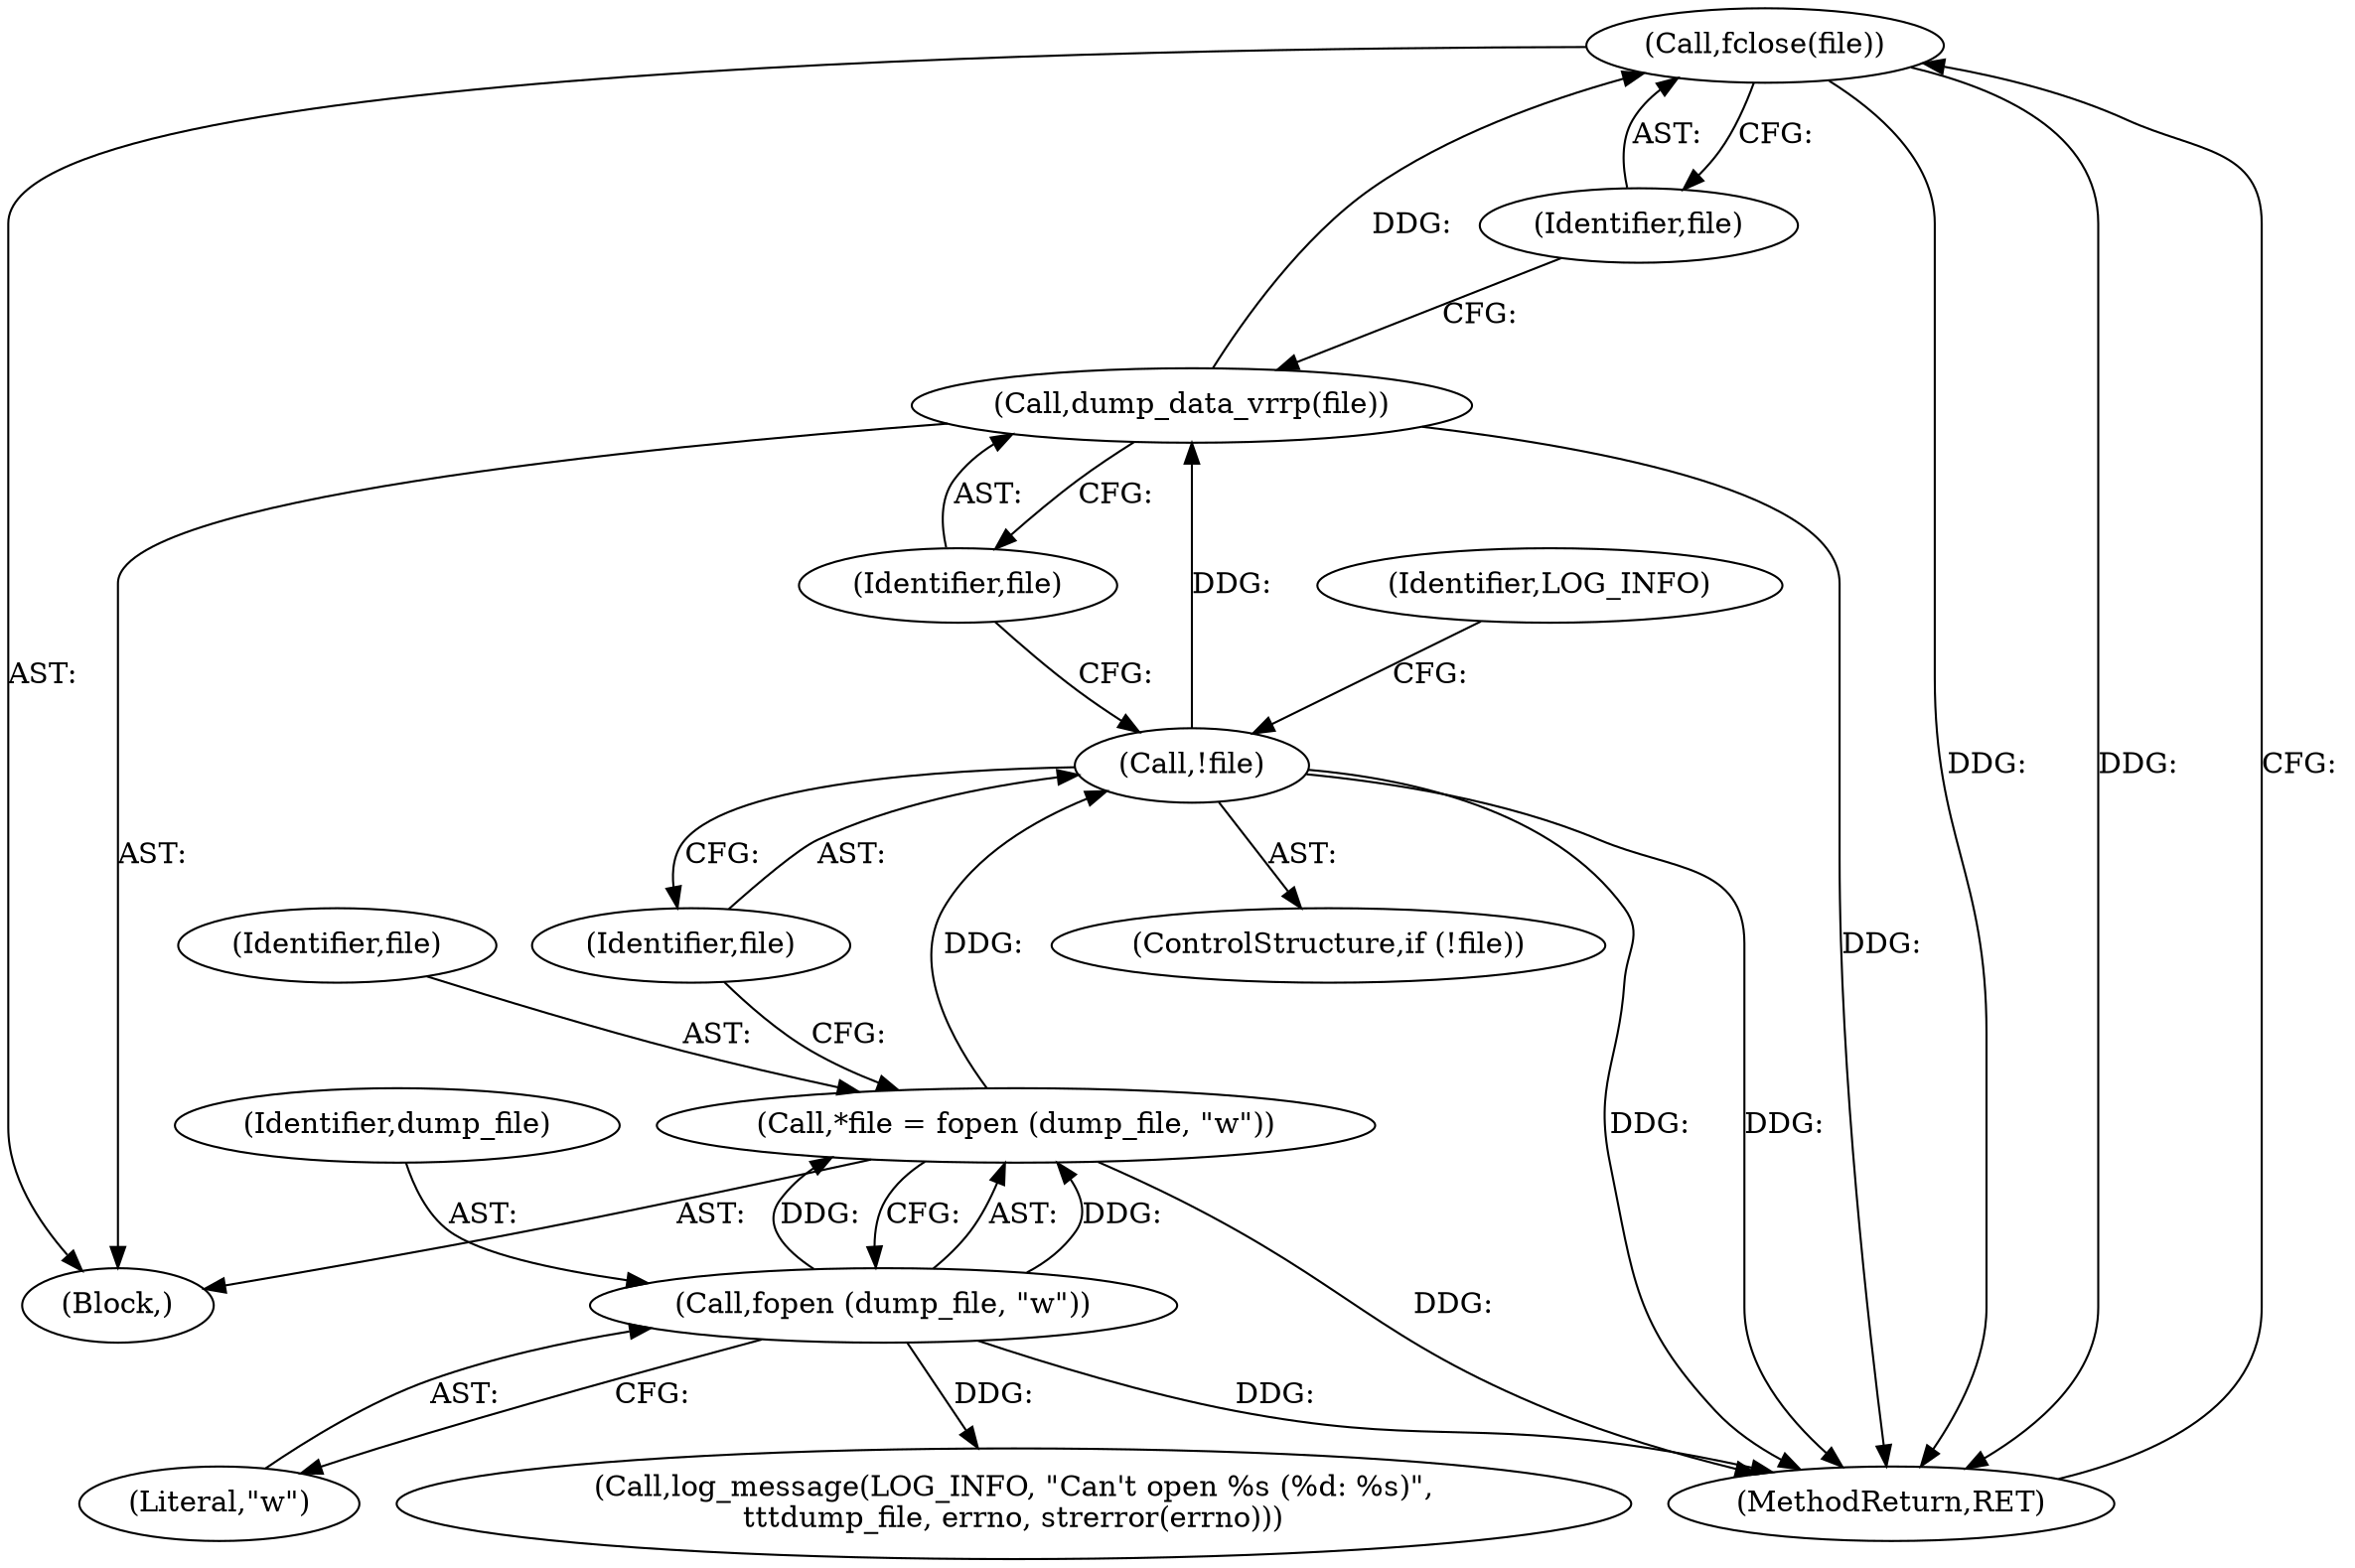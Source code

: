 digraph "1_keepalived_04f2d32871bb3b11d7dc024039952f2fe2750306_5@API" {
"1000123" [label="(Call,fclose(file))"];
"1000121" [label="(Call,dump_data_vrrp(file))"];
"1000110" [label="(Call,!file)"];
"1000104" [label="(Call,*file = fopen (dump_file, \"w\"))"];
"1000106" [label="(Call,fopen (dump_file, \"w\"))"];
"1000102" [label="(Block,)"];
"1000113" [label="(Call,log_message(LOG_INFO, \"Can't open %s (%d: %s)\",\n\t\t\tdump_file, errno, strerror(errno)))"];
"1000109" [label="(ControlStructure,if (!file))"];
"1000125" [label="(MethodReturn,RET)"];
"1000124" [label="(Identifier,file)"];
"1000122" [label="(Identifier,file)"];
"1000107" [label="(Identifier,dump_file)"];
"1000114" [label="(Identifier,LOG_INFO)"];
"1000121" [label="(Call,dump_data_vrrp(file))"];
"1000106" [label="(Call,fopen (dump_file, \"w\"))"];
"1000111" [label="(Identifier,file)"];
"1000110" [label="(Call,!file)"];
"1000105" [label="(Identifier,file)"];
"1000104" [label="(Call,*file = fopen (dump_file, \"w\"))"];
"1000108" [label="(Literal,\"w\")"];
"1000123" [label="(Call,fclose(file))"];
"1000123" -> "1000102"  [label="AST: "];
"1000123" -> "1000124"  [label="CFG: "];
"1000124" -> "1000123"  [label="AST: "];
"1000125" -> "1000123"  [label="CFG: "];
"1000123" -> "1000125"  [label="DDG: "];
"1000123" -> "1000125"  [label="DDG: "];
"1000121" -> "1000123"  [label="DDG: "];
"1000121" -> "1000102"  [label="AST: "];
"1000121" -> "1000122"  [label="CFG: "];
"1000122" -> "1000121"  [label="AST: "];
"1000124" -> "1000121"  [label="CFG: "];
"1000121" -> "1000125"  [label="DDG: "];
"1000110" -> "1000121"  [label="DDG: "];
"1000110" -> "1000109"  [label="AST: "];
"1000110" -> "1000111"  [label="CFG: "];
"1000111" -> "1000110"  [label="AST: "];
"1000114" -> "1000110"  [label="CFG: "];
"1000122" -> "1000110"  [label="CFG: "];
"1000110" -> "1000125"  [label="DDG: "];
"1000110" -> "1000125"  [label="DDG: "];
"1000104" -> "1000110"  [label="DDG: "];
"1000104" -> "1000102"  [label="AST: "];
"1000104" -> "1000106"  [label="CFG: "];
"1000105" -> "1000104"  [label="AST: "];
"1000106" -> "1000104"  [label="AST: "];
"1000111" -> "1000104"  [label="CFG: "];
"1000104" -> "1000125"  [label="DDG: "];
"1000106" -> "1000104"  [label="DDG: "];
"1000106" -> "1000104"  [label="DDG: "];
"1000106" -> "1000108"  [label="CFG: "];
"1000107" -> "1000106"  [label="AST: "];
"1000108" -> "1000106"  [label="AST: "];
"1000106" -> "1000125"  [label="DDG: "];
"1000106" -> "1000113"  [label="DDG: "];
}
